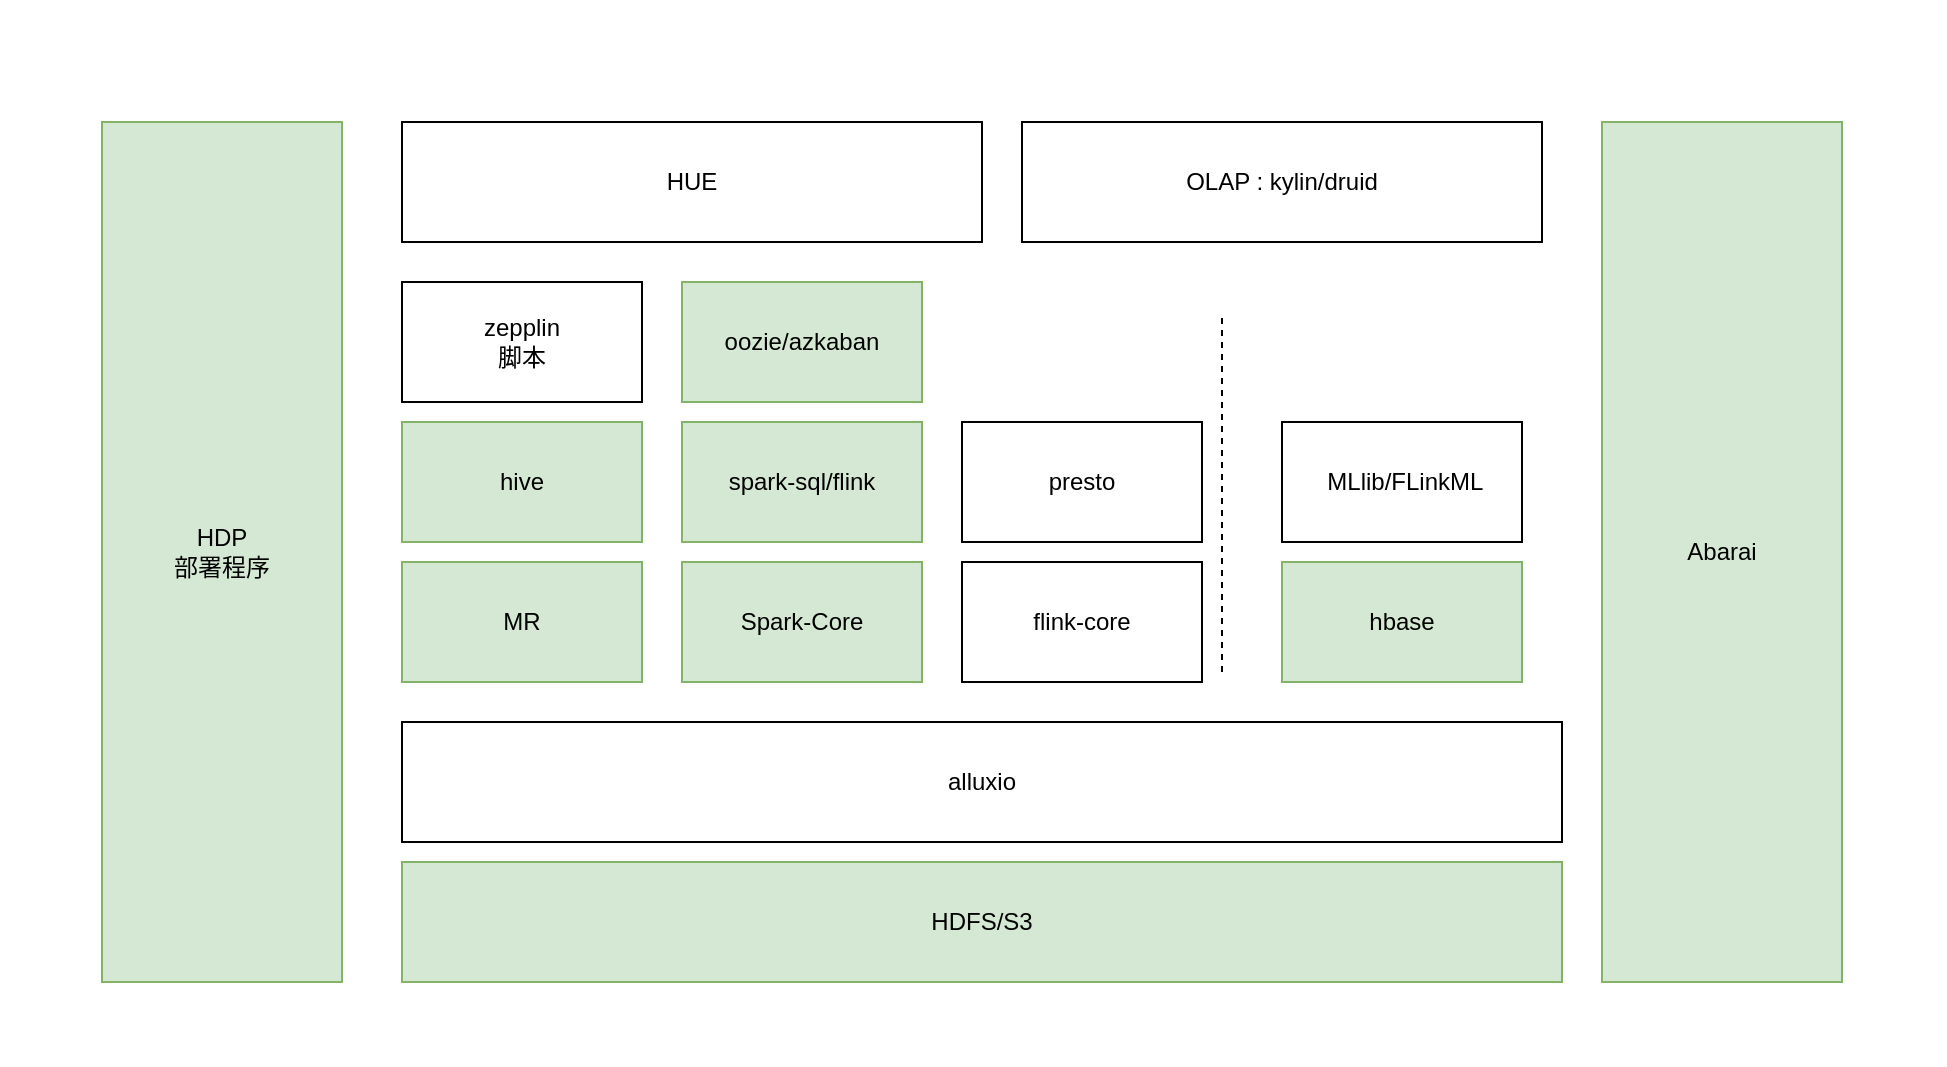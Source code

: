 <mxfile version="10.7.9" type="github"><diagram id="Q3wuDPSz-Cn739jzGUOX" name="证券-基本有的架构"><mxGraphModel dx="1985" dy="1821" grid="1" gridSize="10" guides="1" tooltips="1" connect="1" arrows="1" fold="1" page="1" pageScale="1" pageWidth="827" pageHeight="1169" math="0" shadow="0"><root><mxCell id="0"/><mxCell id="1" parent="0"/><mxCell id="eUGrWnPqTdf-DOsstyi4-1" value="HDFS/S3" style="rounded=0;whiteSpace=wrap;html=1;fillColor=#d5e8d4;strokeColor=#82b366;" parent="1" vertex="1"><mxGeometry x="160" y="400" width="580" height="60" as="geometry"/></mxCell><mxCell id="eUGrWnPqTdf-DOsstyi4-2" value="MR" style="rounded=0;whiteSpace=wrap;html=1;fillColor=#d5e8d4;strokeColor=#82b366;" parent="1" vertex="1"><mxGeometry x="160" y="250" width="120" height="60" as="geometry"/></mxCell><mxCell id="eUGrWnPqTdf-DOsstyi4-3" value="Spark-Core" style="rounded=0;whiteSpace=wrap;html=1;fillColor=#d5e8d4;strokeColor=#82b366;" parent="1" vertex="1"><mxGeometry x="300" y="250" width="120" height="60" as="geometry"/></mxCell><mxCell id="eUGrWnPqTdf-DOsstyi4-4" value="zepplin&lt;br&gt;脚本&lt;br&gt;" style="rounded=0;whiteSpace=wrap;html=1;" parent="1" vertex="1"><mxGeometry x="160" y="110" width="120" height="60" as="geometry"/></mxCell><mxCell id="eUGrWnPqTdf-DOsstyi4-5" value="oozie/azkaban" style="rounded=0;whiteSpace=wrap;html=1;fillColor=#d5e8d4;strokeColor=#82b366;" parent="1" vertex="1"><mxGeometry x="300" y="110" width="120" height="60" as="geometry"/></mxCell><mxCell id="eUGrWnPqTdf-DOsstyi4-6" value="HUE" style="rounded=0;whiteSpace=wrap;html=1;" parent="1" vertex="1"><mxGeometry x="160" y="30" width="290" height="60" as="geometry"/></mxCell><mxCell id="eUGrWnPqTdf-DOsstyi4-7" value="HDP&lt;br&gt;部署程序&lt;br&gt;" style="rounded=0;whiteSpace=wrap;html=1;fillColor=#d5e8d4;strokeColor=#82b366;" parent="1" vertex="1"><mxGeometry x="10" y="30" width="120" height="430" as="geometry"/></mxCell><mxCell id="eUGrWnPqTdf-DOsstyi4-8" value="alluxio" style="rounded=0;whiteSpace=wrap;html=1;" parent="1" vertex="1"><mxGeometry x="160" y="330" width="580" height="60" as="geometry"/></mxCell><mxCell id="eUGrWnPqTdf-DOsstyi4-9" value="hive" style="rounded=0;whiteSpace=wrap;html=1;fillColor=#d5e8d4;strokeColor=#82b366;" parent="1" vertex="1"><mxGeometry x="160" y="180" width="120" height="60" as="geometry"/></mxCell><mxCell id="eUGrWnPqTdf-DOsstyi4-10" value="spark-sql/flink" style="rounded=0;whiteSpace=wrap;html=1;fillColor=#d5e8d4;strokeColor=#82b366;" parent="1" vertex="1"><mxGeometry x="300" y="180" width="120" height="60" as="geometry"/></mxCell><mxCell id="QPaSp6uj247SDelY9Qds-1" value="presto" style="rounded=0;whiteSpace=wrap;html=1;" vertex="1" parent="1"><mxGeometry x="440" y="180" width="120" height="60" as="geometry"/></mxCell><mxCell id="QPaSp6uj247SDelY9Qds-2" value="flink-core" style="rounded=0;whiteSpace=wrap;html=1;" vertex="1" parent="1"><mxGeometry x="440" y="250" width="120" height="60" as="geometry"/></mxCell><mxCell id="QPaSp6uj247SDelY9Qds-3" value="" style="endArrow=none;dashed=1;html=1;" edge="1" parent="1"><mxGeometry width="50" height="50" relative="1" as="geometry"><mxPoint x="570" y="305" as="sourcePoint"/><mxPoint x="570" y="125" as="targetPoint"/></mxGeometry></mxCell><mxCell id="QPaSp6uj247SDelY9Qds-4" value="hbase" style="rounded=0;whiteSpace=wrap;html=1;fillColor=#d5e8d4;strokeColor=#82b366;" vertex="1" parent="1"><mxGeometry x="600" y="250" width="120" height="60" as="geometry"/></mxCell><mxCell id="QPaSp6uj247SDelY9Qds-5" value="&amp;nbsp;MLlib/FLinkML" style="rounded=0;whiteSpace=wrap;html=1;" vertex="1" parent="1"><mxGeometry x="600" y="180" width="120" height="60" as="geometry"/></mxCell><mxCell id="QPaSp6uj247SDelY9Qds-7" value="OLAP : kylin/druid" style="rounded=0;whiteSpace=wrap;html=1;" vertex="1" parent="1"><mxGeometry x="470" y="30" width="260" height="60" as="geometry"/></mxCell><mxCell id="QPaSp6uj247SDelY9Qds-8" value="Abarai" style="rounded=0;whiteSpace=wrap;html=1;fillColor=#d5e8d4;strokeColor=#82b366;" vertex="1" parent="1"><mxGeometry x="760" y="30" width="120" height="430" as="geometry"/></mxCell><mxCell id="QPaSp6uj247SDelY9Qds-9" value="" style="endArrow=none;dashed=1;html=1;" edge="1" parent="1"><mxGeometry width="50" height="50" relative="1" as="geometry"><mxPoint x="-40" y="-30" as="sourcePoint"/><mxPoint x="-40" y="-30" as="targetPoint"/></mxGeometry></mxCell><mxCell id="QPaSp6uj247SDelY9Qds-10" value="" style="endArrow=none;dashed=1;html=1;" edge="1" parent="1"><mxGeometry width="50" height="50" relative="1" as="geometry"><mxPoint x="930" y="500" as="sourcePoint"/><mxPoint x="930" y="500" as="targetPoint"/></mxGeometry></mxCell></root></mxGraphModel></diagram></mxfile>